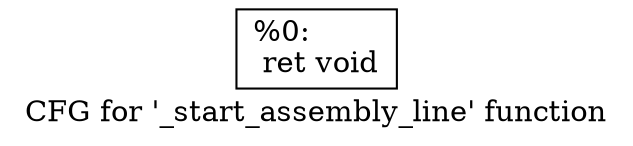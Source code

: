 digraph "CFG for '_start_assembly_line' function" {
	label="CFG for '_start_assembly_line' function";

	Node0x63c8a0 [shape=record,label="{%0:\l  ret void\l}"];
}
